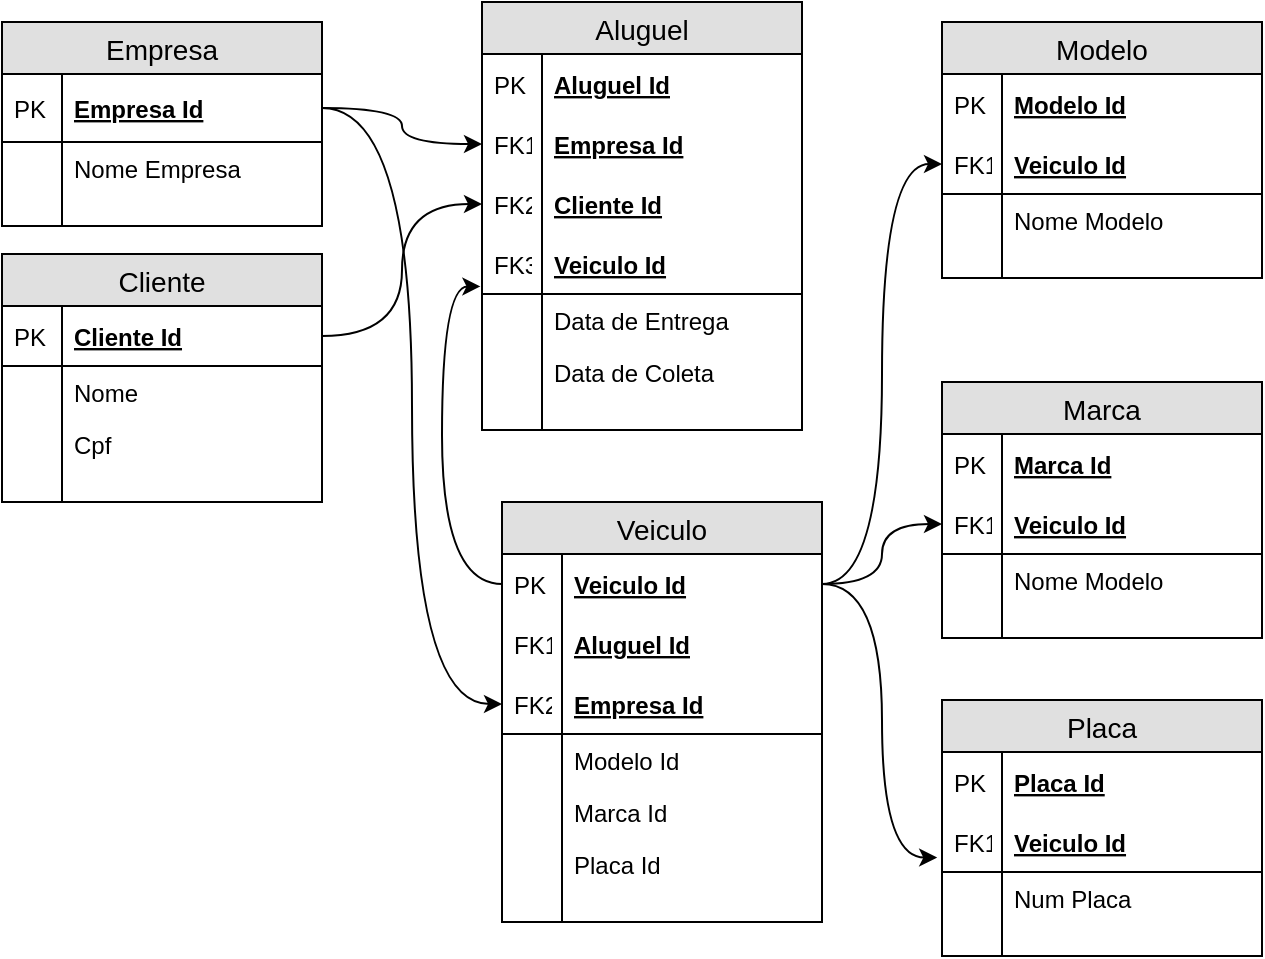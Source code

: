 <mxfile version="12.5.8"><diagram id="iOGcZcvN73SDHdKiy5fR" name="Page-1"><mxGraphModel dx="1038" dy="580" grid="1" gridSize="10" guides="1" tooltips="1" connect="1" arrows="1" fold="1" page="1" pageScale="1" pageWidth="1169" pageHeight="827" math="0" shadow="0"><root><mxCell id="0"/><mxCell id="1" parent="0"/><mxCell id="eq_MGgxr7uzwQn-uPlOU-1" value="Empresa" style="swimlane;fontStyle=0;childLayout=stackLayout;horizontal=1;startSize=26;fillColor=#e0e0e0;horizontalStack=0;resizeParent=1;resizeParentMax=0;resizeLast=0;collapsible=1;marginBottom=0;swimlaneFillColor=#ffffff;align=center;fontSize=14;" vertex="1" parent="1"><mxGeometry x="20" y="10" width="160" height="102" as="geometry"/></mxCell><mxCell id="eq_MGgxr7uzwQn-uPlOU-2" value="Empresa Id" style="shape=partialRectangle;top=0;left=0;right=0;bottom=1;align=left;verticalAlign=middle;fillColor=none;spacingLeft=34;spacingRight=4;overflow=hidden;rotatable=0;points=[[0,0.5],[1,0.5]];portConstraint=eastwest;dropTarget=0;fontStyle=5;fontSize=12;" vertex="1" parent="eq_MGgxr7uzwQn-uPlOU-1"><mxGeometry y="26" width="160" height="34" as="geometry"/></mxCell><mxCell id="eq_MGgxr7uzwQn-uPlOU-3" value="PK" style="shape=partialRectangle;top=0;left=0;bottom=0;fillColor=none;align=left;verticalAlign=middle;spacingLeft=4;spacingRight=4;overflow=hidden;rotatable=0;points=[];portConstraint=eastwest;part=1;fontSize=12;" vertex="1" connectable="0" parent="eq_MGgxr7uzwQn-uPlOU-2"><mxGeometry width="30" height="34" as="geometry"/></mxCell><mxCell id="eq_MGgxr7uzwQn-uPlOU-4" value="Nome Empresa" style="shape=partialRectangle;top=0;left=0;right=0;bottom=0;align=left;verticalAlign=top;fillColor=none;spacingLeft=34;spacingRight=4;overflow=hidden;rotatable=0;points=[[0,0.5],[1,0.5]];portConstraint=eastwest;dropTarget=0;fontSize=12;" vertex="1" parent="eq_MGgxr7uzwQn-uPlOU-1"><mxGeometry y="60" width="160" height="26" as="geometry"/></mxCell><mxCell id="eq_MGgxr7uzwQn-uPlOU-5" value="" style="shape=partialRectangle;top=0;left=0;bottom=0;fillColor=none;align=left;verticalAlign=top;spacingLeft=4;spacingRight=4;overflow=hidden;rotatable=0;points=[];portConstraint=eastwest;part=1;fontSize=12;" vertex="1" connectable="0" parent="eq_MGgxr7uzwQn-uPlOU-4"><mxGeometry width="30" height="26" as="geometry"/></mxCell><mxCell id="eq_MGgxr7uzwQn-uPlOU-10" value="" style="shape=partialRectangle;top=0;left=0;right=0;bottom=0;align=left;verticalAlign=top;fillColor=none;spacingLeft=34;spacingRight=4;overflow=hidden;rotatable=0;points=[[0,0.5],[1,0.5]];portConstraint=eastwest;dropTarget=0;fontSize=12;" vertex="1" parent="eq_MGgxr7uzwQn-uPlOU-1"><mxGeometry y="86" width="160" height="16" as="geometry"/></mxCell><mxCell id="eq_MGgxr7uzwQn-uPlOU-11" value="" style="shape=partialRectangle;top=0;left=0;bottom=0;fillColor=none;align=left;verticalAlign=top;spacingLeft=4;spacingRight=4;overflow=hidden;rotatable=0;points=[];portConstraint=eastwest;part=1;fontSize=12;" vertex="1" connectable="0" parent="eq_MGgxr7uzwQn-uPlOU-10"><mxGeometry width="30" height="16" as="geometry"/></mxCell><mxCell id="eq_MGgxr7uzwQn-uPlOU-70" value="Veiculo" style="swimlane;fontStyle=0;childLayout=stackLayout;horizontal=1;startSize=26;fillColor=#e0e0e0;horizontalStack=0;resizeParent=1;resizeParentMax=0;resizeLast=0;collapsible=1;marginBottom=0;swimlaneFillColor=#ffffff;align=center;fontSize=14;" vertex="1" parent="1"><mxGeometry x="270" y="250" width="160" height="210" as="geometry"/></mxCell><mxCell id="eq_MGgxr7uzwQn-uPlOU-71" value="Veiculo Id" style="shape=partialRectangle;top=0;left=0;right=0;bottom=1;align=left;verticalAlign=middle;fillColor=none;spacingLeft=34;spacingRight=4;overflow=hidden;rotatable=0;points=[[0,0.5],[1,0.5]];portConstraint=eastwest;dropTarget=0;fontStyle=5;fontSize=12;strokeColor=none;" vertex="1" parent="eq_MGgxr7uzwQn-uPlOU-70"><mxGeometry y="26" width="160" height="30" as="geometry"/></mxCell><mxCell id="eq_MGgxr7uzwQn-uPlOU-72" value="PK" style="shape=partialRectangle;top=0;left=0;bottom=0;fillColor=none;align=left;verticalAlign=middle;spacingLeft=4;spacingRight=4;overflow=hidden;rotatable=0;points=[];portConstraint=eastwest;part=1;fontSize=12;" vertex="1" connectable="0" parent="eq_MGgxr7uzwQn-uPlOU-71"><mxGeometry width="30" height="30" as="geometry"/></mxCell><mxCell id="eq_MGgxr7uzwQn-uPlOU-196" value="Aluguel Id" style="shape=partialRectangle;top=0;left=0;right=0;bottom=1;align=left;verticalAlign=middle;fillColor=none;spacingLeft=34;spacingRight=4;overflow=hidden;rotatable=0;points=[[0,0.5],[1,0.5]];portConstraint=eastwest;dropTarget=0;fontStyle=5;fontSize=12;strokeColor=none;" vertex="1" parent="eq_MGgxr7uzwQn-uPlOU-70"><mxGeometry y="56" width="160" height="30" as="geometry"/></mxCell><mxCell id="eq_MGgxr7uzwQn-uPlOU-197" value="FK1" style="shape=partialRectangle;top=0;left=0;bottom=0;fillColor=none;align=left;verticalAlign=middle;spacingLeft=4;spacingRight=4;overflow=hidden;rotatable=0;points=[];portConstraint=eastwest;part=1;fontSize=12;" vertex="1" connectable="0" parent="eq_MGgxr7uzwQn-uPlOU-196"><mxGeometry width="30" height="30" as="geometry"/></mxCell><mxCell id="eq_MGgxr7uzwQn-uPlOU-184" value="Empresa Id" style="shape=partialRectangle;top=0;left=0;right=0;bottom=1;align=left;verticalAlign=middle;fillColor=none;spacingLeft=34;spacingRight=4;overflow=hidden;rotatable=0;points=[[0,0.5],[1,0.5]];portConstraint=eastwest;dropTarget=0;fontStyle=5;fontSize=12;" vertex="1" parent="eq_MGgxr7uzwQn-uPlOU-70"><mxGeometry y="86" width="160" height="30" as="geometry"/></mxCell><mxCell id="eq_MGgxr7uzwQn-uPlOU-185" value="FK2" style="shape=partialRectangle;top=0;left=0;bottom=0;fillColor=none;align=left;verticalAlign=middle;spacingLeft=4;spacingRight=4;overflow=hidden;rotatable=0;points=[];portConstraint=eastwest;part=1;fontSize=12;" vertex="1" connectable="0" parent="eq_MGgxr7uzwQn-uPlOU-184"><mxGeometry width="30" height="30" as="geometry"/></mxCell><mxCell id="eq_MGgxr7uzwQn-uPlOU-75" value="Modelo Id" style="shape=partialRectangle;top=0;left=0;right=0;bottom=0;align=left;verticalAlign=top;fillColor=none;spacingLeft=34;spacingRight=4;overflow=hidden;rotatable=0;points=[[0,0.5],[1,0.5]];portConstraint=eastwest;dropTarget=0;fontSize=12;" vertex="1" parent="eq_MGgxr7uzwQn-uPlOU-70"><mxGeometry y="116" width="160" height="26" as="geometry"/></mxCell><mxCell id="eq_MGgxr7uzwQn-uPlOU-76" value="" style="shape=partialRectangle;top=0;left=0;bottom=0;fillColor=none;align=left;verticalAlign=top;spacingLeft=4;spacingRight=4;overflow=hidden;rotatable=0;points=[];portConstraint=eastwest;part=1;fontSize=12;" vertex="1" connectable="0" parent="eq_MGgxr7uzwQn-uPlOU-75"><mxGeometry width="30" height="26" as="geometry"/></mxCell><mxCell id="eq_MGgxr7uzwQn-uPlOU-79" value="Marca Id" style="shape=partialRectangle;top=0;left=0;right=0;bottom=0;align=left;verticalAlign=top;fillColor=none;spacingLeft=34;spacingRight=4;overflow=hidden;rotatable=0;points=[[0,0.5],[1,0.5]];portConstraint=eastwest;dropTarget=0;fontSize=12;" vertex="1" parent="eq_MGgxr7uzwQn-uPlOU-70"><mxGeometry y="142" width="160" height="26" as="geometry"/></mxCell><mxCell id="eq_MGgxr7uzwQn-uPlOU-80" value="" style="shape=partialRectangle;top=0;left=0;bottom=0;fillColor=none;align=left;verticalAlign=top;spacingLeft=4;spacingRight=4;overflow=hidden;rotatable=0;points=[];portConstraint=eastwest;part=1;fontSize=12;" vertex="1" connectable="0" parent="eq_MGgxr7uzwQn-uPlOU-79"><mxGeometry width="30" height="26" as="geometry"/></mxCell><mxCell id="eq_MGgxr7uzwQn-uPlOU-81" value="Placa Id" style="shape=partialRectangle;top=0;left=0;right=0;bottom=0;align=left;verticalAlign=top;fillColor=none;spacingLeft=34;spacingRight=4;overflow=hidden;rotatable=0;points=[[0,0.5],[1,0.5]];portConstraint=eastwest;dropTarget=0;fontSize=12;" vertex="1" parent="eq_MGgxr7uzwQn-uPlOU-70"><mxGeometry y="168" width="160" height="26" as="geometry"/></mxCell><mxCell id="eq_MGgxr7uzwQn-uPlOU-82" value="" style="shape=partialRectangle;top=0;left=0;bottom=0;fillColor=none;align=left;verticalAlign=top;spacingLeft=4;spacingRight=4;overflow=hidden;rotatable=0;points=[];portConstraint=eastwest;part=1;fontSize=12;" vertex="1" connectable="0" parent="eq_MGgxr7uzwQn-uPlOU-81"><mxGeometry width="30" height="26" as="geometry"/></mxCell><mxCell id="eq_MGgxr7uzwQn-uPlOU-89" value="" style="shape=partialRectangle;top=0;left=0;right=0;bottom=0;align=left;verticalAlign=top;fillColor=none;spacingLeft=34;spacingRight=4;overflow=hidden;rotatable=0;points=[[0,0.5],[1,0.5]];portConstraint=eastwest;dropTarget=0;fontSize=12;" vertex="1" parent="eq_MGgxr7uzwQn-uPlOU-70"><mxGeometry y="194" width="160" height="16" as="geometry"/></mxCell><mxCell id="eq_MGgxr7uzwQn-uPlOU-90" value="" style="shape=partialRectangle;top=0;left=0;bottom=0;fillColor=none;align=left;verticalAlign=top;spacingLeft=4;spacingRight=4;overflow=hidden;rotatable=0;points=[];portConstraint=eastwest;part=1;fontSize=12;" vertex="1" connectable="0" parent="eq_MGgxr7uzwQn-uPlOU-89"><mxGeometry width="30" height="16" as="geometry"/></mxCell><mxCell id="eq_MGgxr7uzwQn-uPlOU-91" value="Cliente" style="swimlane;fontStyle=0;childLayout=stackLayout;horizontal=1;startSize=26;fillColor=#e0e0e0;horizontalStack=0;resizeParent=1;resizeParentMax=0;resizeLast=0;collapsible=1;marginBottom=0;swimlaneFillColor=#ffffff;align=center;fontSize=14;" vertex="1" parent="1"><mxGeometry x="20" y="126" width="160" height="124" as="geometry"/></mxCell><mxCell id="eq_MGgxr7uzwQn-uPlOU-92" value="Cliente Id" style="shape=partialRectangle;top=0;left=0;right=0;bottom=1;align=left;verticalAlign=middle;fillColor=none;spacingLeft=34;spacingRight=4;overflow=hidden;rotatable=0;points=[[0,0.5],[1,0.5]];portConstraint=eastwest;dropTarget=0;fontStyle=5;fontSize=12;" vertex="1" parent="eq_MGgxr7uzwQn-uPlOU-91"><mxGeometry y="26" width="160" height="30" as="geometry"/></mxCell><mxCell id="eq_MGgxr7uzwQn-uPlOU-93" value="PK" style="shape=partialRectangle;top=0;left=0;bottom=0;fillColor=none;align=left;verticalAlign=middle;spacingLeft=4;spacingRight=4;overflow=hidden;rotatable=0;points=[];portConstraint=eastwest;part=1;fontSize=12;" vertex="1" connectable="0" parent="eq_MGgxr7uzwQn-uPlOU-92"><mxGeometry width="30" height="30" as="geometry"/></mxCell><mxCell id="eq_MGgxr7uzwQn-uPlOU-94" value="Nome" style="shape=partialRectangle;top=0;left=0;right=0;bottom=0;align=left;verticalAlign=top;fillColor=none;spacingLeft=34;spacingRight=4;overflow=hidden;rotatable=0;points=[[0,0.5],[1,0.5]];portConstraint=eastwest;dropTarget=0;fontSize=12;" vertex="1" parent="eq_MGgxr7uzwQn-uPlOU-91"><mxGeometry y="56" width="160" height="26" as="geometry"/></mxCell><mxCell id="eq_MGgxr7uzwQn-uPlOU-95" value="" style="shape=partialRectangle;top=0;left=0;bottom=0;fillColor=none;align=left;verticalAlign=top;spacingLeft=4;spacingRight=4;overflow=hidden;rotatable=0;points=[];portConstraint=eastwest;part=1;fontSize=12;" vertex="1" connectable="0" parent="eq_MGgxr7uzwQn-uPlOU-94"><mxGeometry width="30" height="26" as="geometry"/></mxCell><mxCell id="eq_MGgxr7uzwQn-uPlOU-96" value="Cpf" style="shape=partialRectangle;top=0;left=0;right=0;bottom=0;align=left;verticalAlign=top;fillColor=none;spacingLeft=34;spacingRight=4;overflow=hidden;rotatable=0;points=[[0,0.5],[1,0.5]];portConstraint=eastwest;dropTarget=0;fontSize=12;" vertex="1" parent="eq_MGgxr7uzwQn-uPlOU-91"><mxGeometry y="82" width="160" height="26" as="geometry"/></mxCell><mxCell id="eq_MGgxr7uzwQn-uPlOU-97" value="" style="shape=partialRectangle;top=0;left=0;bottom=0;fillColor=none;align=left;verticalAlign=top;spacingLeft=4;spacingRight=4;overflow=hidden;rotatable=0;points=[];portConstraint=eastwest;part=1;fontSize=12;" vertex="1" connectable="0" parent="eq_MGgxr7uzwQn-uPlOU-96"><mxGeometry width="30" height="26" as="geometry"/></mxCell><mxCell id="eq_MGgxr7uzwQn-uPlOU-104" value="" style="shape=partialRectangle;top=0;left=0;right=0;bottom=0;align=left;verticalAlign=top;fillColor=none;spacingLeft=34;spacingRight=4;overflow=hidden;rotatable=0;points=[[0,0.5],[1,0.5]];portConstraint=eastwest;dropTarget=0;fontSize=12;" vertex="1" parent="eq_MGgxr7uzwQn-uPlOU-91"><mxGeometry y="108" width="160" height="16" as="geometry"/></mxCell><mxCell id="eq_MGgxr7uzwQn-uPlOU-105" value="" style="shape=partialRectangle;top=0;left=0;bottom=0;fillColor=none;align=left;verticalAlign=top;spacingLeft=4;spacingRight=4;overflow=hidden;rotatable=0;points=[];portConstraint=eastwest;part=1;fontSize=12;" vertex="1" connectable="0" parent="eq_MGgxr7uzwQn-uPlOU-104"><mxGeometry width="30" height="16" as="geometry"/></mxCell><mxCell id="eq_MGgxr7uzwQn-uPlOU-114" value="Modelo" style="swimlane;fontStyle=0;childLayout=stackLayout;horizontal=1;startSize=26;fillColor=#e0e0e0;horizontalStack=0;resizeParent=1;resizeParentMax=0;resizeLast=0;collapsible=1;marginBottom=0;swimlaneFillColor=#ffffff;align=center;fontSize=14;" vertex="1" parent="1"><mxGeometry x="490" y="10" width="160" height="128" as="geometry"/></mxCell><mxCell id="eq_MGgxr7uzwQn-uPlOU-115" value="Modelo Id" style="shape=partialRectangle;top=0;left=0;right=0;bottom=1;align=left;verticalAlign=middle;fillColor=none;spacingLeft=34;spacingRight=4;overflow=hidden;rotatable=0;points=[[0,0.5],[1,0.5]];portConstraint=eastwest;dropTarget=0;fontStyle=5;fontSize=12;strokeColor=none;" vertex="1" parent="eq_MGgxr7uzwQn-uPlOU-114"><mxGeometry y="26" width="160" height="30" as="geometry"/></mxCell><mxCell id="eq_MGgxr7uzwQn-uPlOU-116" value="PK" style="shape=partialRectangle;top=0;left=0;bottom=0;fillColor=none;align=left;verticalAlign=middle;spacingLeft=4;spacingRight=4;overflow=hidden;rotatable=0;points=[];portConstraint=eastwest;part=1;fontSize=12;" vertex="1" connectable="0" parent="eq_MGgxr7uzwQn-uPlOU-115"><mxGeometry width="30" height="30" as="geometry"/></mxCell><mxCell id="eq_MGgxr7uzwQn-uPlOU-129" value="Veiculo Id" style="shape=partialRectangle;top=0;left=0;right=0;bottom=1;align=left;verticalAlign=middle;fillColor=none;spacingLeft=34;spacingRight=4;overflow=hidden;rotatable=0;points=[[0,0.5],[1,0.5]];portConstraint=eastwest;dropTarget=0;fontStyle=5;fontSize=12;strokeColor=#000000;" vertex="1" parent="eq_MGgxr7uzwQn-uPlOU-114"><mxGeometry y="56" width="160" height="30" as="geometry"/></mxCell><mxCell id="eq_MGgxr7uzwQn-uPlOU-130" value="FK1" style="shape=partialRectangle;top=0;left=0;bottom=0;fillColor=none;align=left;verticalAlign=middle;spacingLeft=4;spacingRight=4;overflow=hidden;rotatable=0;points=[];portConstraint=eastwest;part=1;fontSize=12;" vertex="1" connectable="0" parent="eq_MGgxr7uzwQn-uPlOU-129"><mxGeometry width="30" height="30" as="geometry"/></mxCell><mxCell id="eq_MGgxr7uzwQn-uPlOU-117" value="Nome Modelo" style="shape=partialRectangle;top=0;left=0;right=0;bottom=0;align=left;verticalAlign=top;fillColor=none;spacingLeft=34;spacingRight=4;overflow=hidden;rotatable=0;points=[[0,0.5],[1,0.5]];portConstraint=eastwest;dropTarget=0;fontSize=12;" vertex="1" parent="eq_MGgxr7uzwQn-uPlOU-114"><mxGeometry y="86" width="160" height="26" as="geometry"/></mxCell><mxCell id="eq_MGgxr7uzwQn-uPlOU-118" value="" style="shape=partialRectangle;top=0;left=0;bottom=0;fillColor=none;align=left;verticalAlign=top;spacingLeft=4;spacingRight=4;overflow=hidden;rotatable=0;points=[];portConstraint=eastwest;part=1;fontSize=12;" vertex="1" connectable="0" parent="eq_MGgxr7uzwQn-uPlOU-117"><mxGeometry width="30" height="26" as="geometry"/></mxCell><mxCell id="eq_MGgxr7uzwQn-uPlOU-127" value="" style="shape=partialRectangle;top=0;left=0;right=0;bottom=0;align=left;verticalAlign=top;fillColor=none;spacingLeft=34;spacingRight=4;overflow=hidden;rotatable=0;points=[[0,0.5],[1,0.5]];portConstraint=eastwest;dropTarget=0;fontSize=12;" vertex="1" parent="eq_MGgxr7uzwQn-uPlOU-114"><mxGeometry y="112" width="160" height="16" as="geometry"/></mxCell><mxCell id="eq_MGgxr7uzwQn-uPlOU-128" value="" style="shape=partialRectangle;top=0;left=0;bottom=0;fillColor=none;align=left;verticalAlign=top;spacingLeft=4;spacingRight=4;overflow=hidden;rotatable=0;points=[];portConstraint=eastwest;part=1;fontSize=12;" vertex="1" connectable="0" parent="eq_MGgxr7uzwQn-uPlOU-127"><mxGeometry width="30" height="16" as="geometry"/></mxCell><mxCell id="eq_MGgxr7uzwQn-uPlOU-134" value="Marca" style="swimlane;fontStyle=0;childLayout=stackLayout;horizontal=1;startSize=26;fillColor=#e0e0e0;horizontalStack=0;resizeParent=1;resizeParentMax=0;resizeLast=0;collapsible=1;marginBottom=0;swimlaneFillColor=#ffffff;align=center;fontSize=14;" vertex="1" parent="1"><mxGeometry x="490" y="190" width="160" height="128" as="geometry"/></mxCell><mxCell id="eq_MGgxr7uzwQn-uPlOU-135" value="Marca Id" style="shape=partialRectangle;top=0;left=0;right=0;bottom=1;align=left;verticalAlign=middle;fillColor=none;spacingLeft=34;spacingRight=4;overflow=hidden;rotatable=0;points=[[0,0.5],[1,0.5]];portConstraint=eastwest;dropTarget=0;fontStyle=5;fontSize=12;strokeColor=none;" vertex="1" parent="eq_MGgxr7uzwQn-uPlOU-134"><mxGeometry y="26" width="160" height="30" as="geometry"/></mxCell><mxCell id="eq_MGgxr7uzwQn-uPlOU-136" value="PK" style="shape=partialRectangle;top=0;left=0;bottom=0;fillColor=none;align=left;verticalAlign=middle;spacingLeft=4;spacingRight=4;overflow=hidden;rotatable=0;points=[];portConstraint=eastwest;part=1;fontSize=12;" vertex="1" connectable="0" parent="eq_MGgxr7uzwQn-uPlOU-135"><mxGeometry width="30" height="30" as="geometry"/></mxCell><mxCell id="eq_MGgxr7uzwQn-uPlOU-137" value="Veiculo Id" style="shape=partialRectangle;top=0;left=0;right=0;bottom=1;align=left;verticalAlign=middle;fillColor=none;spacingLeft=34;spacingRight=4;overflow=hidden;rotatable=0;points=[[0,0.5],[1,0.5]];portConstraint=eastwest;dropTarget=0;fontStyle=5;fontSize=12;strokeColor=#000000;" vertex="1" parent="eq_MGgxr7uzwQn-uPlOU-134"><mxGeometry y="56" width="160" height="30" as="geometry"/></mxCell><mxCell id="eq_MGgxr7uzwQn-uPlOU-138" value="FK1" style="shape=partialRectangle;top=0;left=0;bottom=0;fillColor=none;align=left;verticalAlign=middle;spacingLeft=4;spacingRight=4;overflow=hidden;rotatable=0;points=[];portConstraint=eastwest;part=1;fontSize=12;" vertex="1" connectable="0" parent="eq_MGgxr7uzwQn-uPlOU-137"><mxGeometry width="30" height="30" as="geometry"/></mxCell><mxCell id="eq_MGgxr7uzwQn-uPlOU-139" value="Nome Modelo" style="shape=partialRectangle;top=0;left=0;right=0;bottom=0;align=left;verticalAlign=top;fillColor=none;spacingLeft=34;spacingRight=4;overflow=hidden;rotatable=0;points=[[0,0.5],[1,0.5]];portConstraint=eastwest;dropTarget=0;fontSize=12;" vertex="1" parent="eq_MGgxr7uzwQn-uPlOU-134"><mxGeometry y="86" width="160" height="26" as="geometry"/></mxCell><mxCell id="eq_MGgxr7uzwQn-uPlOU-140" value="" style="shape=partialRectangle;top=0;left=0;bottom=0;fillColor=none;align=left;verticalAlign=top;spacingLeft=4;spacingRight=4;overflow=hidden;rotatable=0;points=[];portConstraint=eastwest;part=1;fontSize=12;" vertex="1" connectable="0" parent="eq_MGgxr7uzwQn-uPlOU-139"><mxGeometry width="30" height="26" as="geometry"/></mxCell><mxCell id="eq_MGgxr7uzwQn-uPlOU-141" value="" style="shape=partialRectangle;top=0;left=0;right=0;bottom=0;align=left;verticalAlign=top;fillColor=none;spacingLeft=34;spacingRight=4;overflow=hidden;rotatable=0;points=[[0,0.5],[1,0.5]];portConstraint=eastwest;dropTarget=0;fontSize=12;" vertex="1" parent="eq_MGgxr7uzwQn-uPlOU-134"><mxGeometry y="112" width="160" height="16" as="geometry"/></mxCell><mxCell id="eq_MGgxr7uzwQn-uPlOU-142" value="" style="shape=partialRectangle;top=0;left=0;bottom=0;fillColor=none;align=left;verticalAlign=top;spacingLeft=4;spacingRight=4;overflow=hidden;rotatable=0;points=[];portConstraint=eastwest;part=1;fontSize=12;" vertex="1" connectable="0" parent="eq_MGgxr7uzwQn-uPlOU-141"><mxGeometry width="30" height="16" as="geometry"/></mxCell><mxCell id="eq_MGgxr7uzwQn-uPlOU-149" value="Placa" style="swimlane;fontStyle=0;childLayout=stackLayout;horizontal=1;startSize=26;fillColor=#e0e0e0;horizontalStack=0;resizeParent=1;resizeParentMax=0;resizeLast=0;collapsible=1;marginBottom=0;swimlaneFillColor=#ffffff;align=center;fontSize=14;" vertex="1" parent="1"><mxGeometry x="490" y="349" width="160" height="128" as="geometry"/></mxCell><mxCell id="eq_MGgxr7uzwQn-uPlOU-150" value="Placa Id" style="shape=partialRectangle;top=0;left=0;right=0;bottom=1;align=left;verticalAlign=middle;fillColor=none;spacingLeft=34;spacingRight=4;overflow=hidden;rotatable=0;points=[[0,0.5],[1,0.5]];portConstraint=eastwest;dropTarget=0;fontStyle=5;fontSize=12;strokeColor=none;" vertex="1" parent="eq_MGgxr7uzwQn-uPlOU-149"><mxGeometry y="26" width="160" height="30" as="geometry"/></mxCell><mxCell id="eq_MGgxr7uzwQn-uPlOU-151" value="PK" style="shape=partialRectangle;top=0;left=0;bottom=0;fillColor=none;align=left;verticalAlign=middle;spacingLeft=4;spacingRight=4;overflow=hidden;rotatable=0;points=[];portConstraint=eastwest;part=1;fontSize=12;" vertex="1" connectable="0" parent="eq_MGgxr7uzwQn-uPlOU-150"><mxGeometry width="30" height="30" as="geometry"/></mxCell><mxCell id="eq_MGgxr7uzwQn-uPlOU-152" value="Veiculo Id" style="shape=partialRectangle;top=0;left=0;right=0;bottom=1;align=left;verticalAlign=middle;fillColor=none;spacingLeft=34;spacingRight=4;overflow=hidden;rotatable=0;points=[[0,0.5],[1,0.5]];portConstraint=eastwest;dropTarget=0;fontStyle=5;fontSize=12;strokeColor=#000000;" vertex="1" parent="eq_MGgxr7uzwQn-uPlOU-149"><mxGeometry y="56" width="160" height="30" as="geometry"/></mxCell><mxCell id="eq_MGgxr7uzwQn-uPlOU-153" value="FK1" style="shape=partialRectangle;top=0;left=0;bottom=0;fillColor=none;align=left;verticalAlign=middle;spacingLeft=4;spacingRight=4;overflow=hidden;rotatable=0;points=[];portConstraint=eastwest;part=1;fontSize=12;" vertex="1" connectable="0" parent="eq_MGgxr7uzwQn-uPlOU-152"><mxGeometry width="30" height="30" as="geometry"/></mxCell><mxCell id="eq_MGgxr7uzwQn-uPlOU-154" value="Num Placa" style="shape=partialRectangle;top=0;left=0;right=0;bottom=0;align=left;verticalAlign=top;fillColor=none;spacingLeft=34;spacingRight=4;overflow=hidden;rotatable=0;points=[[0,0.5],[1,0.5]];portConstraint=eastwest;dropTarget=0;fontSize=12;" vertex="1" parent="eq_MGgxr7uzwQn-uPlOU-149"><mxGeometry y="86" width="160" height="26" as="geometry"/></mxCell><mxCell id="eq_MGgxr7uzwQn-uPlOU-155" value="" style="shape=partialRectangle;top=0;left=0;bottom=0;fillColor=none;align=left;verticalAlign=top;spacingLeft=4;spacingRight=4;overflow=hidden;rotatable=0;points=[];portConstraint=eastwest;part=1;fontSize=12;" vertex="1" connectable="0" parent="eq_MGgxr7uzwQn-uPlOU-154"><mxGeometry width="30" height="26" as="geometry"/></mxCell><mxCell id="eq_MGgxr7uzwQn-uPlOU-156" value="" style="shape=partialRectangle;top=0;left=0;right=0;bottom=0;align=left;verticalAlign=top;fillColor=none;spacingLeft=34;spacingRight=4;overflow=hidden;rotatable=0;points=[[0,0.5],[1,0.5]];portConstraint=eastwest;dropTarget=0;fontSize=12;" vertex="1" parent="eq_MGgxr7uzwQn-uPlOU-149"><mxGeometry y="112" width="160" height="16" as="geometry"/></mxCell><mxCell id="eq_MGgxr7uzwQn-uPlOU-157" value="" style="shape=partialRectangle;top=0;left=0;bottom=0;fillColor=none;align=left;verticalAlign=top;spacingLeft=4;spacingRight=4;overflow=hidden;rotatable=0;points=[];portConstraint=eastwest;part=1;fontSize=12;" vertex="1" connectable="0" parent="eq_MGgxr7uzwQn-uPlOU-156"><mxGeometry width="30" height="16" as="geometry"/></mxCell><mxCell id="eq_MGgxr7uzwQn-uPlOU-158" value="Aluguel" style="swimlane;fontStyle=0;childLayout=stackLayout;horizontal=1;startSize=26;fillColor=#e0e0e0;horizontalStack=0;resizeParent=1;resizeParentMax=0;resizeLast=0;collapsible=1;marginBottom=0;swimlaneFillColor=#ffffff;align=center;fontSize=14;" vertex="1" parent="1"><mxGeometry x="260" width="160" height="214" as="geometry"/></mxCell><mxCell id="eq_MGgxr7uzwQn-uPlOU-188" value="Aluguel Id" style="shape=partialRectangle;top=0;left=0;right=0;bottom=1;align=left;verticalAlign=middle;fillColor=none;spacingLeft=34;spacingRight=4;overflow=hidden;rotatable=0;points=[[0,0.5],[1,0.5]];portConstraint=eastwest;dropTarget=0;fontStyle=5;fontSize=12;strokeColor=none;" vertex="1" parent="eq_MGgxr7uzwQn-uPlOU-158"><mxGeometry y="26" width="160" height="30" as="geometry"/></mxCell><mxCell id="eq_MGgxr7uzwQn-uPlOU-189" value="PK" style="shape=partialRectangle;top=0;left=0;bottom=0;fillColor=none;align=left;verticalAlign=middle;spacingLeft=4;spacingRight=4;overflow=hidden;rotatable=0;points=[];portConstraint=eastwest;part=1;fontSize=12;" vertex="1" connectable="0" parent="eq_MGgxr7uzwQn-uPlOU-188"><mxGeometry width="30" height="30" as="geometry"/></mxCell><mxCell id="eq_MGgxr7uzwQn-uPlOU-159" value="Empresa Id" style="shape=partialRectangle;top=0;left=0;right=0;bottom=1;align=left;verticalAlign=middle;fillColor=none;spacingLeft=34;spacingRight=4;overflow=hidden;rotatable=0;points=[[0,0.5],[1,0.5]];portConstraint=eastwest;dropTarget=0;fontStyle=5;fontSize=12;strokeColor=none;" vertex="1" parent="eq_MGgxr7uzwQn-uPlOU-158"><mxGeometry y="56" width="160" height="30" as="geometry"/></mxCell><mxCell id="eq_MGgxr7uzwQn-uPlOU-160" value="FK1" style="shape=partialRectangle;top=0;left=0;bottom=0;fillColor=none;align=left;verticalAlign=middle;spacingLeft=4;spacingRight=4;overflow=hidden;rotatable=0;points=[];portConstraint=eastwest;part=1;fontSize=12;" vertex="1" connectable="0" parent="eq_MGgxr7uzwQn-uPlOU-159"><mxGeometry width="30" height="30" as="geometry"/></mxCell><mxCell id="eq_MGgxr7uzwQn-uPlOU-173" value="Cliente Id" style="shape=partialRectangle;top=0;left=0;right=0;bottom=1;align=left;verticalAlign=middle;fillColor=none;spacingLeft=34;spacingRight=4;overflow=hidden;rotatable=0;points=[[0,0.5],[1,0.5]];portConstraint=eastwest;dropTarget=0;fontStyle=5;fontSize=12;strokeColor=none;" vertex="1" parent="eq_MGgxr7uzwQn-uPlOU-158"><mxGeometry y="86" width="160" height="30" as="geometry"/></mxCell><mxCell id="eq_MGgxr7uzwQn-uPlOU-174" value="FK2" style="shape=partialRectangle;top=0;left=0;bottom=0;fillColor=none;align=left;verticalAlign=middle;spacingLeft=4;spacingRight=4;overflow=hidden;rotatable=0;points=[];portConstraint=eastwest;part=1;fontSize=12;" vertex="1" connectable="0" parent="eq_MGgxr7uzwQn-uPlOU-173"><mxGeometry width="30" height="30" as="geometry"/></mxCell><mxCell id="eq_MGgxr7uzwQn-uPlOU-175" value="Veiculo Id" style="shape=partialRectangle;top=0;left=0;right=0;bottom=1;align=left;verticalAlign=middle;fillColor=none;spacingLeft=34;spacingRight=4;overflow=hidden;rotatable=0;points=[[0,0.5],[1,0.5]];portConstraint=eastwest;dropTarget=0;fontStyle=5;fontSize=12;" vertex="1" parent="eq_MGgxr7uzwQn-uPlOU-158"><mxGeometry y="116" width="160" height="30" as="geometry"/></mxCell><mxCell id="eq_MGgxr7uzwQn-uPlOU-176" value="FK3" style="shape=partialRectangle;top=0;left=0;bottom=0;fillColor=none;align=left;verticalAlign=middle;spacingLeft=4;spacingRight=4;overflow=hidden;rotatable=0;points=[];portConstraint=eastwest;part=1;fontSize=12;" vertex="1" connectable="0" parent="eq_MGgxr7uzwQn-uPlOU-175"><mxGeometry width="30" height="30" as="geometry"/></mxCell><mxCell id="eq_MGgxr7uzwQn-uPlOU-161" value="Data de Entrega" style="shape=partialRectangle;top=0;left=0;right=0;bottom=0;align=left;verticalAlign=top;fillColor=none;spacingLeft=34;spacingRight=4;overflow=hidden;rotatable=0;points=[[0,0.5],[1,0.5]];portConstraint=eastwest;dropTarget=0;fontSize=12;" vertex="1" parent="eq_MGgxr7uzwQn-uPlOU-158"><mxGeometry y="146" width="160" height="26" as="geometry"/></mxCell><mxCell id="eq_MGgxr7uzwQn-uPlOU-162" value="" style="shape=partialRectangle;top=0;left=0;bottom=0;fillColor=none;align=left;verticalAlign=top;spacingLeft=4;spacingRight=4;overflow=hidden;rotatable=0;points=[];portConstraint=eastwest;part=1;fontSize=12;" vertex="1" connectable="0" parent="eq_MGgxr7uzwQn-uPlOU-161"><mxGeometry width="30" height="26" as="geometry"/></mxCell><mxCell id="eq_MGgxr7uzwQn-uPlOU-163" value="Data de Coleta" style="shape=partialRectangle;top=0;left=0;right=0;bottom=0;align=left;verticalAlign=top;fillColor=none;spacingLeft=34;spacingRight=4;overflow=hidden;rotatable=0;points=[[0,0.5],[1,0.5]];portConstraint=eastwest;dropTarget=0;fontSize=12;" vertex="1" parent="eq_MGgxr7uzwQn-uPlOU-158"><mxGeometry y="172" width="160" height="26" as="geometry"/></mxCell><mxCell id="eq_MGgxr7uzwQn-uPlOU-164" value="" style="shape=partialRectangle;top=0;left=0;bottom=0;fillColor=none;align=left;verticalAlign=top;spacingLeft=4;spacingRight=4;overflow=hidden;rotatable=0;points=[];portConstraint=eastwest;part=1;fontSize=12;" vertex="1" connectable="0" parent="eq_MGgxr7uzwQn-uPlOU-163"><mxGeometry width="30" height="26" as="geometry"/></mxCell><mxCell id="eq_MGgxr7uzwQn-uPlOU-171" value="" style="shape=partialRectangle;top=0;left=0;right=0;bottom=0;align=left;verticalAlign=top;fillColor=none;spacingLeft=34;spacingRight=4;overflow=hidden;rotatable=0;points=[[0,0.5],[1,0.5]];portConstraint=eastwest;dropTarget=0;fontSize=12;" vertex="1" parent="eq_MGgxr7uzwQn-uPlOU-158"><mxGeometry y="198" width="160" height="16" as="geometry"/></mxCell><mxCell id="eq_MGgxr7uzwQn-uPlOU-172" value="" style="shape=partialRectangle;top=0;left=0;bottom=0;fillColor=none;align=left;verticalAlign=top;spacingLeft=4;spacingRight=4;overflow=hidden;rotatable=0;points=[];portConstraint=eastwest;part=1;fontSize=12;" vertex="1" connectable="0" parent="eq_MGgxr7uzwQn-uPlOU-171"><mxGeometry width="30" height="16" as="geometry"/></mxCell><mxCell id="eq_MGgxr7uzwQn-uPlOU-187" style="edgeStyle=orthogonalEdgeStyle;rounded=0;orthogonalLoop=1;jettySize=auto;html=1;entryX=0;entryY=0.5;entryDx=0;entryDy=0;curved=1;" edge="1" parent="1" source="eq_MGgxr7uzwQn-uPlOU-92" target="eq_MGgxr7uzwQn-uPlOU-173"><mxGeometry relative="1" as="geometry"/></mxCell><mxCell id="eq_MGgxr7uzwQn-uPlOU-190" style="edgeStyle=orthogonalEdgeStyle;curved=1;rounded=0;orthogonalLoop=1;jettySize=auto;html=1;entryX=0;entryY=0.5;entryDx=0;entryDy=0;" edge="1" parent="1" source="eq_MGgxr7uzwQn-uPlOU-2" target="eq_MGgxr7uzwQn-uPlOU-159"><mxGeometry relative="1" as="geometry"/></mxCell><mxCell id="eq_MGgxr7uzwQn-uPlOU-191" style="edgeStyle=orthogonalEdgeStyle;curved=1;rounded=0;orthogonalLoop=1;jettySize=auto;html=1;entryX=0;entryY=0.5;entryDx=0;entryDy=0;" edge="1" parent="1" source="eq_MGgxr7uzwQn-uPlOU-2" target="eq_MGgxr7uzwQn-uPlOU-184"><mxGeometry relative="1" as="geometry"/></mxCell><mxCell id="eq_MGgxr7uzwQn-uPlOU-192" style="edgeStyle=orthogonalEdgeStyle;curved=1;rounded=0;orthogonalLoop=1;jettySize=auto;html=1;entryX=-0.005;entryY=0.873;entryDx=0;entryDy=0;entryPerimeter=0;" edge="1" parent="1" source="eq_MGgxr7uzwQn-uPlOU-71" target="eq_MGgxr7uzwQn-uPlOU-175"><mxGeometry relative="1" as="geometry"/></mxCell><mxCell id="eq_MGgxr7uzwQn-uPlOU-193" style="edgeStyle=orthogonalEdgeStyle;curved=1;rounded=0;orthogonalLoop=1;jettySize=auto;html=1;entryX=0;entryY=0.5;entryDx=0;entryDy=0;" edge="1" parent="1" source="eq_MGgxr7uzwQn-uPlOU-71" target="eq_MGgxr7uzwQn-uPlOU-129"><mxGeometry relative="1" as="geometry"><Array as="points"><mxPoint x="460" y="291"/><mxPoint x="460" y="81"/></Array></mxGeometry></mxCell><mxCell id="eq_MGgxr7uzwQn-uPlOU-194" style="edgeStyle=orthogonalEdgeStyle;curved=1;rounded=0;orthogonalLoop=1;jettySize=auto;html=1;entryX=0;entryY=0.5;entryDx=0;entryDy=0;" edge="1" parent="1" source="eq_MGgxr7uzwQn-uPlOU-71" target="eq_MGgxr7uzwQn-uPlOU-137"><mxGeometry relative="1" as="geometry"/></mxCell><mxCell id="eq_MGgxr7uzwQn-uPlOU-195" style="edgeStyle=orthogonalEdgeStyle;curved=1;rounded=0;orthogonalLoop=1;jettySize=auto;html=1;entryX=-0.015;entryY=0.76;entryDx=0;entryDy=0;entryPerimeter=0;" edge="1" parent="1" source="eq_MGgxr7uzwQn-uPlOU-71" target="eq_MGgxr7uzwQn-uPlOU-152"><mxGeometry relative="1" as="geometry"/></mxCell></root></mxGraphModel></diagram></mxfile>